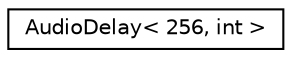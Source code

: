 digraph "Graphical Class Hierarchy"
{
  edge [fontname="Helvetica",fontsize="10",labelfontname="Helvetica",labelfontsize="10"];
  node [fontname="Helvetica",fontsize="10",shape=record];
  rankdir="LR";
  Node1 [label="AudioDelay\< 256, int \>",height=0.2,width=0.4,color="black", fillcolor="white", style="filled",URL="$class_audio_delay.html"];
}
